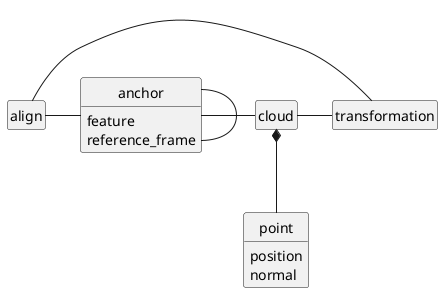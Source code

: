 @startuml
	skinparam monochrome true
	skinparam shadowing false
	hide circle
	hide empty members

	class point{
		position
		normal
	}

	class cloud{
	}

	class align{
	}

	class transformation{
	}

	class anchor{
		feature
		reference_frame
	}

	cloud *-- point
	cloud - transformation
	align - anchor
	align - transformation
	anchor - anchor
	anchor - cloud

@enduml
